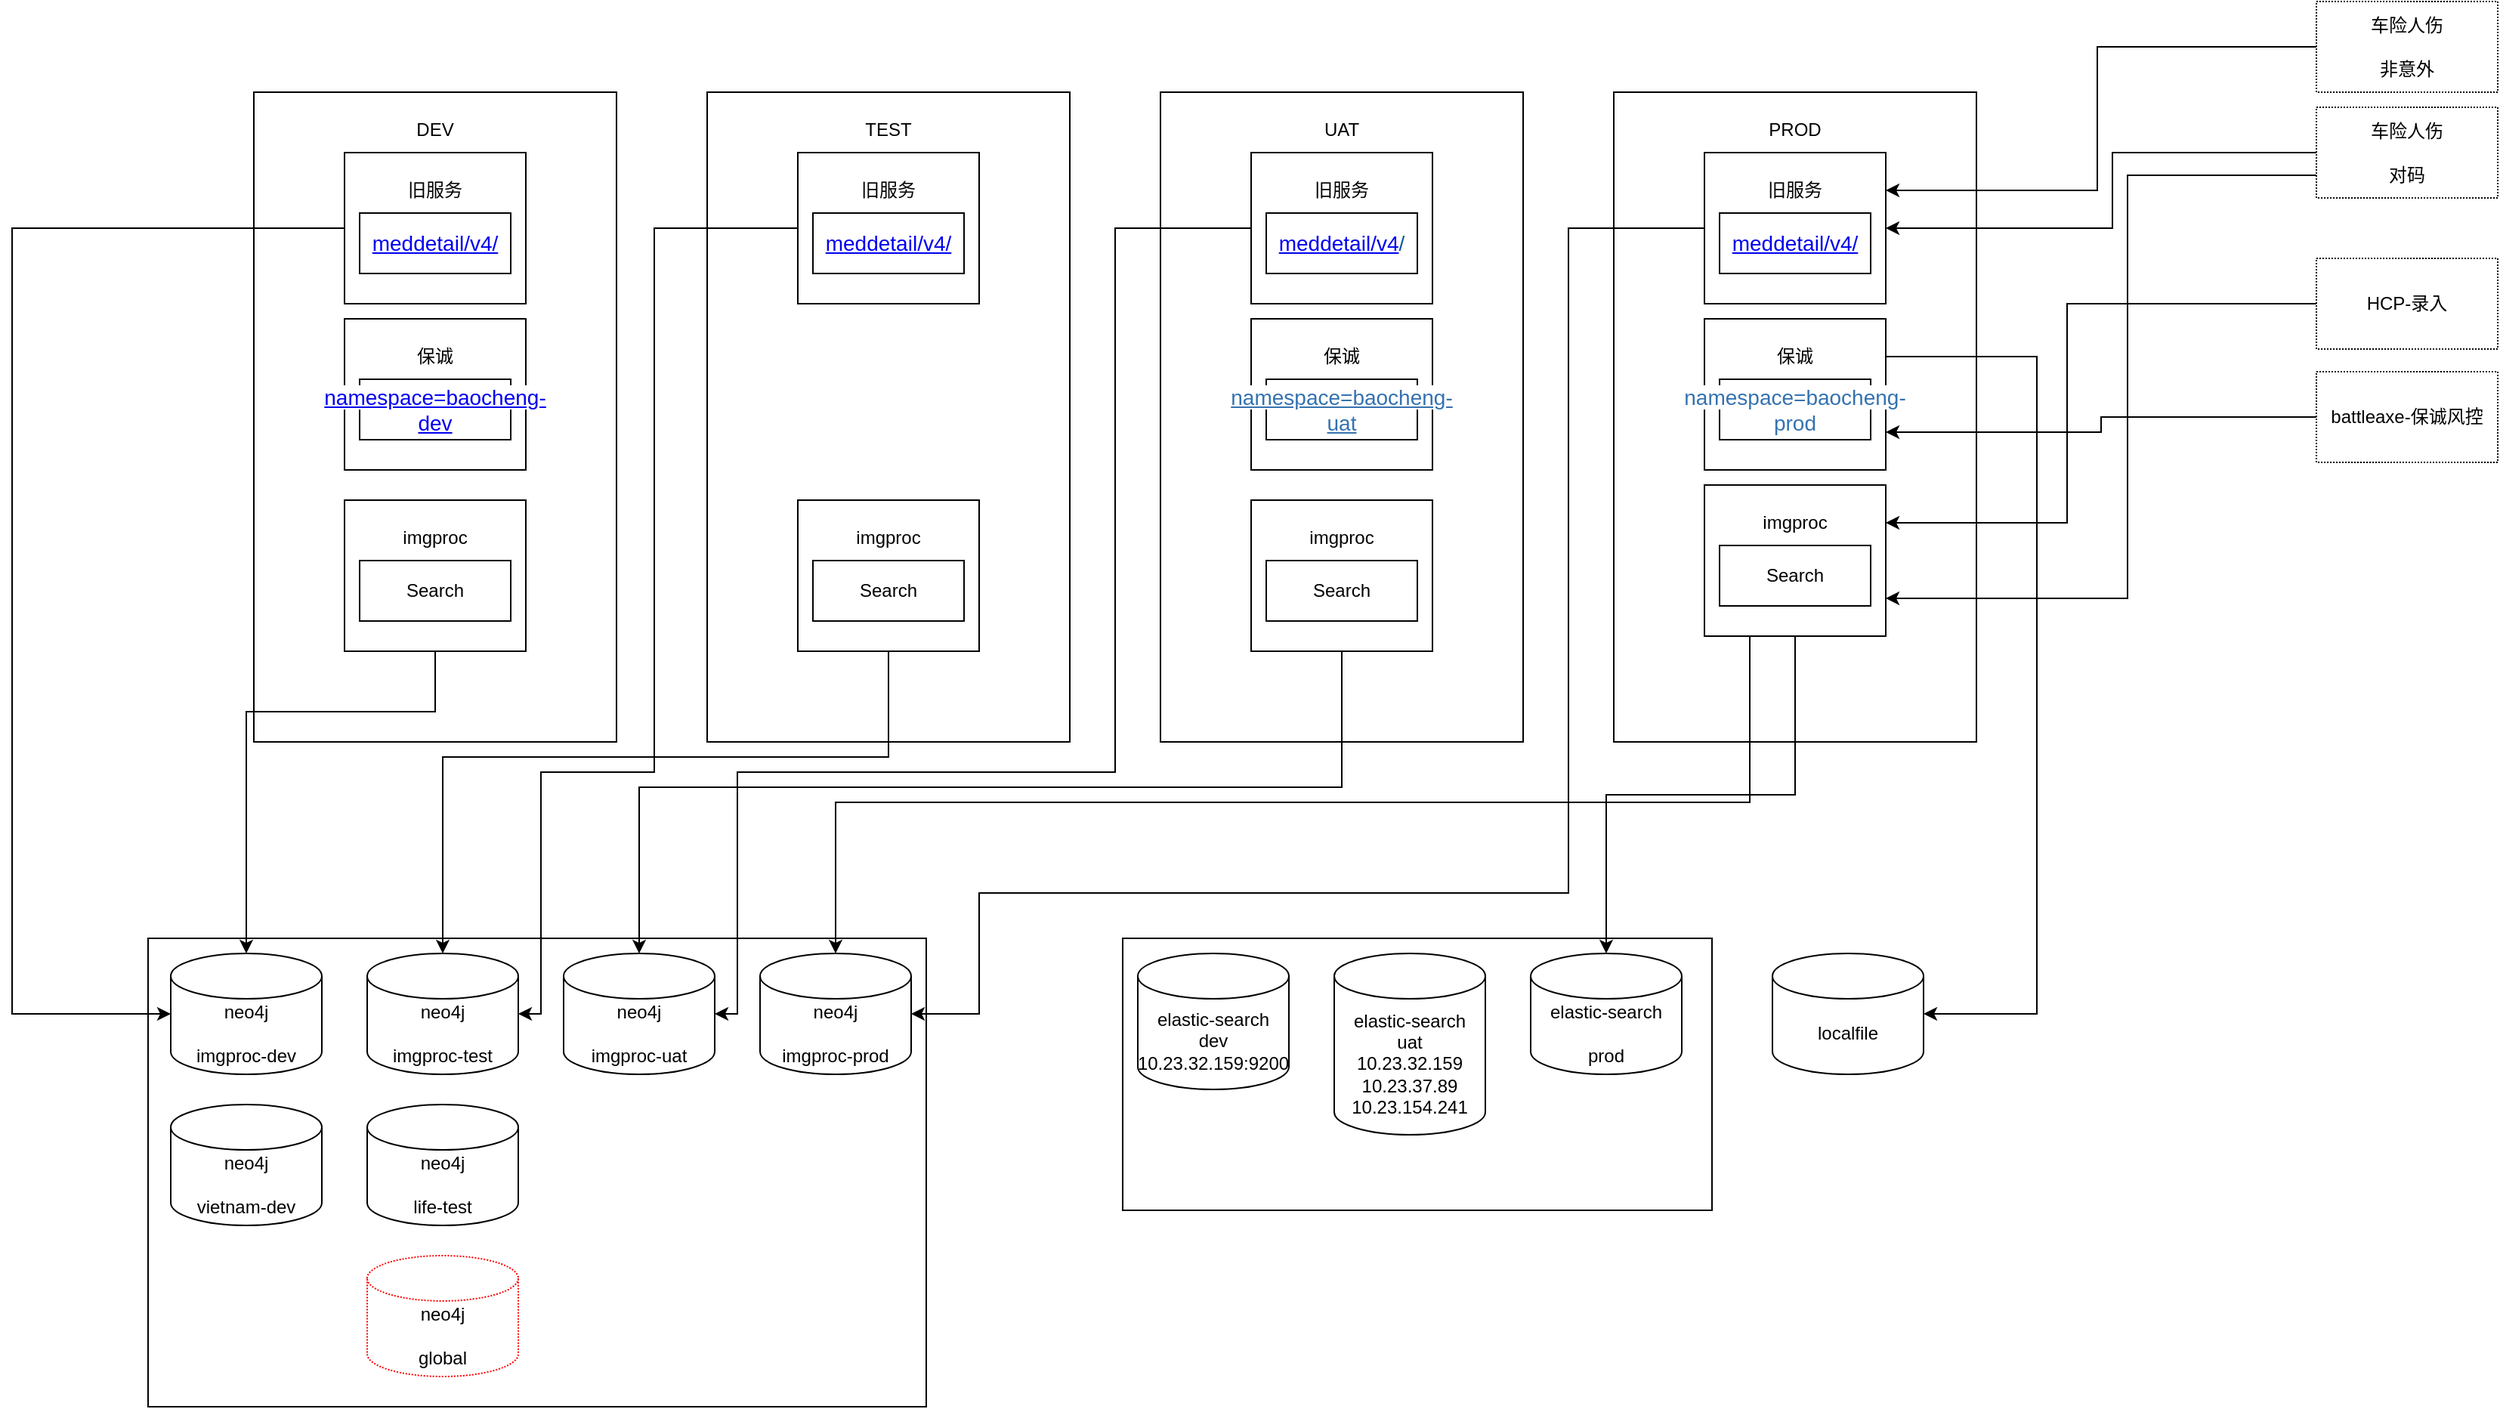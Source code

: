 <mxfile version="20.5.1" type="github">
  <diagram id="wBQlwIpfEwQ50Xts0F6V" name="第 1 页">
    <mxGraphModel dx="2454" dy="1161" grid="1" gridSize="10" guides="1" tooltips="1" connect="1" arrows="1" fold="1" page="1" pageScale="1" pageWidth="850" pageHeight="1100" math="0" shadow="0">
      <root>
        <mxCell id="0" />
        <mxCell id="1" parent="0" />
        <mxCell id="qIHvddNcrJCs_uBIurdM-52" value="" style="rounded=0;whiteSpace=wrap;html=1;fillColor=none;" vertex="1" parent="1">
          <mxGeometry x="-280" y="730" width="515" height="310" as="geometry" />
        </mxCell>
        <mxCell id="qIHvddNcrJCs_uBIurdM-51" value="" style="rounded=0;whiteSpace=wrap;html=1;fillColor=none;" vertex="1" parent="1">
          <mxGeometry x="365" y="730" width="390" height="180" as="geometry" />
        </mxCell>
        <mxCell id="qIHvddNcrJCs_uBIurdM-1" value="neo4j&lt;br&gt;&lt;br&gt;imgproc-dev" style="shape=cylinder3;whiteSpace=wrap;html=1;boundedLbl=1;backgroundOutline=1;size=15;" vertex="1" parent="1">
          <mxGeometry x="-265" y="740" width="100" height="80" as="geometry" />
        </mxCell>
        <mxCell id="qIHvddNcrJCs_uBIurdM-3" value="elastic-search&lt;br&gt;dev&lt;br&gt;10.23.32.159:9200" style="shape=cylinder3;whiteSpace=wrap;html=1;boundedLbl=1;backgroundOutline=1;size=15;" vertex="1" parent="1">
          <mxGeometry x="375" y="740" width="100" height="90" as="geometry" />
        </mxCell>
        <mxCell id="qIHvddNcrJCs_uBIurdM-4" value="elastic-search&lt;br&gt;&lt;br&gt;prod" style="shape=cylinder3;whiteSpace=wrap;html=1;boundedLbl=1;backgroundOutline=1;size=15;" vertex="1" parent="1">
          <mxGeometry x="635" y="740" width="100" height="80" as="geometry" />
        </mxCell>
        <mxCell id="qIHvddNcrJCs_uBIurdM-5" value="" style="rounded=0;whiteSpace=wrap;html=1;" vertex="1" parent="1">
          <mxGeometry x="-210" y="170" width="240" height="430" as="geometry" />
        </mxCell>
        <mxCell id="qIHvddNcrJCs_uBIurdM-6" value="" style="rounded=0;whiteSpace=wrap;html=1;" vertex="1" parent="1">
          <mxGeometry x="90" y="170" width="240" height="430" as="geometry" />
        </mxCell>
        <mxCell id="qIHvddNcrJCs_uBIurdM-7" value="DEV" style="text;html=1;strokeColor=none;fillColor=none;align=center;verticalAlign=middle;whiteSpace=wrap;rounded=0;" vertex="1" parent="1">
          <mxGeometry x="-120" y="180" width="60" height="30" as="geometry" />
        </mxCell>
        <mxCell id="qIHvddNcrJCs_uBIurdM-8" value="TEST" style="text;html=1;strokeColor=none;fillColor=none;align=center;verticalAlign=middle;whiteSpace=wrap;rounded=0;" vertex="1" parent="1">
          <mxGeometry x="180" y="180" width="60" height="30" as="geometry" />
        </mxCell>
        <mxCell id="qIHvddNcrJCs_uBIurdM-9" value="" style="rounded=0;whiteSpace=wrap;html=1;" vertex="1" parent="1">
          <mxGeometry x="390" y="170" width="240" height="430" as="geometry" />
        </mxCell>
        <mxCell id="qIHvddNcrJCs_uBIurdM-10" value="UAT" style="text;html=1;strokeColor=none;fillColor=none;align=center;verticalAlign=middle;whiteSpace=wrap;rounded=0;" vertex="1" parent="1">
          <mxGeometry x="480" y="180" width="60" height="30" as="geometry" />
        </mxCell>
        <mxCell id="qIHvddNcrJCs_uBIurdM-11" value="" style="rounded=0;whiteSpace=wrap;html=1;" vertex="1" parent="1">
          <mxGeometry x="690" y="170" width="240" height="430" as="geometry" />
        </mxCell>
        <mxCell id="qIHvddNcrJCs_uBIurdM-12" value="PROD" style="text;html=1;strokeColor=none;fillColor=none;align=center;verticalAlign=middle;whiteSpace=wrap;rounded=0;" vertex="1" parent="1">
          <mxGeometry x="780" y="180" width="60" height="30" as="geometry" />
        </mxCell>
        <mxCell id="qIHvddNcrJCs_uBIurdM-13" value="" style="rounded=0;whiteSpace=wrap;html=1;" vertex="1" parent="1">
          <mxGeometry x="750" y="430" width="120" height="100" as="geometry" />
        </mxCell>
        <mxCell id="qIHvddNcrJCs_uBIurdM-14" value="imgproc" style="text;html=1;strokeColor=none;fillColor=none;align=center;verticalAlign=middle;whiteSpace=wrap;rounded=0;" vertex="1" parent="1">
          <mxGeometry x="780" y="440" width="60" height="30" as="geometry" />
        </mxCell>
        <mxCell id="qIHvddNcrJCs_uBIurdM-15" value="Search" style="rounded=0;whiteSpace=wrap;html=1;" vertex="1" parent="1">
          <mxGeometry x="760" y="470" width="100" height="40" as="geometry" />
        </mxCell>
        <mxCell id="qIHvddNcrJCs_uBIurdM-19" value="neo4j&lt;br&gt;&lt;br&gt;imgproc-uat" style="shape=cylinder3;whiteSpace=wrap;html=1;boundedLbl=1;backgroundOutline=1;size=15;" vertex="1" parent="1">
          <mxGeometry x="-5" y="740" width="100" height="80" as="geometry" />
        </mxCell>
        <mxCell id="qIHvddNcrJCs_uBIurdM-20" value="neo4j&lt;br&gt;&lt;br&gt;imgproc-prod" style="shape=cylinder3;whiteSpace=wrap;html=1;boundedLbl=1;backgroundOutline=1;size=15;" vertex="1" parent="1">
          <mxGeometry x="125" y="740" width="100" height="80" as="geometry" />
        </mxCell>
        <mxCell id="qIHvddNcrJCs_uBIurdM-21" value="neo4j&lt;br&gt;&lt;br&gt;global" style="shape=cylinder3;whiteSpace=wrap;html=1;boundedLbl=1;backgroundOutline=1;size=15;dashed=1;dashPattern=1 1;strokeColor=#FF0000;" vertex="1" parent="1">
          <mxGeometry x="-135" y="940" width="100" height="80" as="geometry" />
        </mxCell>
        <mxCell id="qIHvddNcrJCs_uBIurdM-22" value="elastic-search&lt;br&gt;uat&lt;br&gt;10.23.32.159&lt;br&gt;10.23.37.89&lt;br&gt;10.23.154.241" style="shape=cylinder3;whiteSpace=wrap;html=1;boundedLbl=1;backgroundOutline=1;size=15;" vertex="1" parent="1">
          <mxGeometry x="505" y="740" width="100" height="120" as="geometry" />
        </mxCell>
        <mxCell id="qIHvddNcrJCs_uBIurdM-24" value="" style="rounded=0;whiteSpace=wrap;html=1;" vertex="1" parent="1">
          <mxGeometry x="-150" y="210" width="120" height="100" as="geometry" />
        </mxCell>
        <mxCell id="qIHvddNcrJCs_uBIurdM-25" value="旧服务" style="text;html=1;strokeColor=none;fillColor=none;align=center;verticalAlign=middle;whiteSpace=wrap;rounded=0;" vertex="1" parent="1">
          <mxGeometry x="-120" y="220" width="60" height="30" as="geometry" />
        </mxCell>
        <mxCell id="qIHvddNcrJCs_uBIurdM-26" value="&lt;span style=&quot;text-align: left; color: rgb(10, 82, 159); text-decoration-line: none; font-family: Arial, sans-serif; font-size: 14px; background-color: rgb(255, 255, 255);&quot; class=&quot;s2&quot;&gt;&lt;a href=&quot;https://el-dev.leapstack.cn/meddetail/v4/docs&quot;&gt;meddetail/v4/&lt;/a&gt;&lt;/span&gt;" style="rounded=0;whiteSpace=wrap;html=1;" vertex="1" parent="1">
          <mxGeometry x="-140" y="250" width="100" height="40" as="geometry" />
        </mxCell>
        <mxCell id="qIHvddNcrJCs_uBIurdM-27" value="" style="rounded=0;whiteSpace=wrap;html=1;" vertex="1" parent="1">
          <mxGeometry x="150" y="210" width="120" height="100" as="geometry" />
        </mxCell>
        <mxCell id="qIHvddNcrJCs_uBIurdM-28" value="旧服务" style="text;html=1;strokeColor=none;fillColor=none;align=center;verticalAlign=middle;whiteSpace=wrap;rounded=0;" vertex="1" parent="1">
          <mxGeometry x="180" y="220" width="60" height="30" as="geometry" />
        </mxCell>
        <mxCell id="qIHvddNcrJCs_uBIurdM-29" value="&lt;span class=&quot;s2&quot; style=&quot;text-align: left; color: rgb(10, 82, 159); text-decoration-line: none; font-family: Arial, sans-serif; font-size: 14px; background-color: rgb(255, 255, 255);&quot;&gt;&lt;a href=&quot;https://el-dev.leapstack.cn/meddetail/v4/docs&quot;&gt;meddetail/v4/&lt;/a&gt;&lt;/span&gt;" style="rounded=0;whiteSpace=wrap;html=1;" vertex="1" parent="1">
          <mxGeometry x="160" y="250" width="100" height="40" as="geometry" />
        </mxCell>
        <mxCell id="qIHvddNcrJCs_uBIurdM-30" value="" style="rounded=0;whiteSpace=wrap;html=1;" vertex="1" parent="1">
          <mxGeometry x="450" y="210" width="120" height="100" as="geometry" />
        </mxCell>
        <mxCell id="qIHvddNcrJCs_uBIurdM-31" value="旧服务" style="text;html=1;strokeColor=none;fillColor=none;align=center;verticalAlign=middle;whiteSpace=wrap;rounded=0;" vertex="1" parent="1">
          <mxGeometry x="480" y="220" width="60" height="30" as="geometry" />
        </mxCell>
        <mxCell id="qIHvddNcrJCs_uBIurdM-32" value="&lt;span class=&quot;s2&quot; style=&quot;text-align: left; color: rgb(10, 82, 159); text-decoration-line: none; font-family: Arial, sans-serif; font-size: 14px; background-color: rgb(255, 255, 255);&quot;&gt;&lt;a href=&quot;https://el-dev.leapstack.cn/meddetail/v4/docs&quot;&gt;meddetail/v4&lt;/a&gt;/&lt;/span&gt;" style="rounded=0;whiteSpace=wrap;html=1;" vertex="1" parent="1">
          <mxGeometry x="460" y="250" width="100" height="40" as="geometry" />
        </mxCell>
        <mxCell id="qIHvddNcrJCs_uBIurdM-33" value="" style="rounded=0;whiteSpace=wrap;html=1;" vertex="1" parent="1">
          <mxGeometry x="750" y="210" width="120" height="100" as="geometry" />
        </mxCell>
        <mxCell id="qIHvddNcrJCs_uBIurdM-34" value="旧服务" style="text;html=1;strokeColor=none;fillColor=none;align=center;verticalAlign=middle;whiteSpace=wrap;rounded=0;" vertex="1" parent="1">
          <mxGeometry x="780" y="220" width="60" height="30" as="geometry" />
        </mxCell>
        <mxCell id="qIHvddNcrJCs_uBIurdM-35" value="&lt;span class=&quot;s2&quot; style=&quot;text-align: left; color: rgb(10, 82, 159); text-decoration-line: none; font-family: Arial, sans-serif; font-size: 14px; background-color: rgb(255, 255, 255);&quot;&gt;&lt;a href=&quot;data:page/id,wBQlwIpfEwQ50Xts0F6V&quot;&gt;meddetail/v4/&lt;/a&gt;&lt;/span&gt;" style="rounded=0;whiteSpace=wrap;html=1;" vertex="1" parent="1">
          <mxGeometry x="760" y="250" width="100" height="40" as="geometry" />
        </mxCell>
        <mxCell id="qIHvddNcrJCs_uBIurdM-36" value="" style="rounded=0;whiteSpace=wrap;html=1;" vertex="1" parent="1">
          <mxGeometry x="750" y="320" width="120" height="100" as="geometry" />
        </mxCell>
        <mxCell id="qIHvddNcrJCs_uBIurdM-37" value="保诚" style="text;html=1;strokeColor=none;fillColor=none;align=center;verticalAlign=middle;whiteSpace=wrap;rounded=0;" vertex="1" parent="1">
          <mxGeometry x="780" y="330" width="60" height="30" as="geometry" />
        </mxCell>
        <mxCell id="qIHvddNcrJCs_uBIurdM-38" value="&lt;a style=&quot;color: rgb(53, 114, 176); text-decoration-line: none; font-family: Arial, sans-serif; font-size: 14px; text-align: start; background-color: rgb(255, 255, 255);&quot; rel=&quot;nofollow&quot; class=&quot;external-link&quot; href=&quot;http://uc-dashboard.internal.leapstack.cn/#/pod?namespace=baocheng-prod&quot;&gt;namespace=baocheng-prod&lt;/a&gt;" style="rounded=0;whiteSpace=wrap;html=1;" vertex="1" parent="1">
          <mxGeometry x="760" y="360" width="100" height="40" as="geometry" />
        </mxCell>
        <mxCell id="qIHvddNcrJCs_uBIurdM-39" value="" style="rounded=0;whiteSpace=wrap;html=1;" vertex="1" parent="1">
          <mxGeometry x="450" y="320" width="120" height="100" as="geometry" />
        </mxCell>
        <mxCell id="qIHvddNcrJCs_uBIurdM-40" value="保诚" style="text;html=1;strokeColor=none;fillColor=none;align=center;verticalAlign=middle;whiteSpace=wrap;rounded=0;" vertex="1" parent="1">
          <mxGeometry x="480" y="330" width="60" height="30" as="geometry" />
        </mxCell>
        <mxCell id="qIHvddNcrJCs_uBIurdM-41" value="&lt;a style=&quot;color: rgb(53, 114, 176); font-family: Arial, sans-serif; font-size: 14px; text-align: start; background-color: rgb(255, 255, 255);&quot; rel=&quot;nofollow&quot; class=&quot;external-link&quot; href=&quot;http://ci-dashboard.internal.leapstack.cn/#/pod?namespace=baocheng-dev&quot;&gt;namespace=baocheng-uat&lt;/a&gt;" style="rounded=0;whiteSpace=wrap;html=1;" vertex="1" parent="1">
          <mxGeometry x="460" y="360" width="100" height="40" as="geometry" />
        </mxCell>
        <mxCell id="qIHvddNcrJCs_uBIurdM-42" value="" style="rounded=0;whiteSpace=wrap;html=1;" vertex="1" parent="1">
          <mxGeometry x="-150" y="320" width="120" height="100" as="geometry" />
        </mxCell>
        <mxCell id="qIHvddNcrJCs_uBIurdM-43" value="保诚" style="text;html=1;strokeColor=none;fillColor=none;align=center;verticalAlign=middle;whiteSpace=wrap;rounded=0;" vertex="1" parent="1">
          <mxGeometry x="-120" y="330" width="60" height="30" as="geometry" />
        </mxCell>
        <mxCell id="qIHvddNcrJCs_uBIurdM-44" value="&lt;font face=&quot;Arial, sans-serif&quot; color=&quot;#3572b0&quot;&gt;&lt;span style=&quot;font-size: 14px; text-align: start; background-color: rgb(255, 255, 255);&quot;&gt;&lt;a href=&quot;http://ci-dashboard.internal.leapstack.cn/#/pod?namespace=baocheng-dev&quot;&gt;namespace=baocheng-dev&lt;/a&gt;&lt;/span&gt;&lt;/font&gt;" style="rounded=0;whiteSpace=wrap;html=1;" vertex="1" parent="1">
          <mxGeometry x="-140" y="360" width="100" height="40" as="geometry" />
        </mxCell>
        <mxCell id="qIHvddNcrJCs_uBIurdM-45" value="localfile" style="shape=cylinder3;whiteSpace=wrap;html=1;boundedLbl=1;backgroundOutline=1;size=15;" vertex="1" parent="1">
          <mxGeometry x="795" y="740" width="100" height="80" as="geometry" />
        </mxCell>
        <mxCell id="qIHvddNcrJCs_uBIurdM-46" value="" style="edgeStyle=elbowEdgeStyle;elbow=horizontal;endArrow=classic;html=1;rounded=0;entryX=1;entryY=0.5;entryDx=0;entryDy=0;entryPerimeter=0;exitX=1;exitY=0.25;exitDx=0;exitDy=0;" edge="1" parent="1" source="qIHvddNcrJCs_uBIurdM-36" target="qIHvddNcrJCs_uBIurdM-45">
          <mxGeometry width="50" height="50" relative="1" as="geometry">
            <mxPoint x="490" y="610" as="sourcePoint" />
            <mxPoint x="540" y="560" as="targetPoint" />
            <Array as="points">
              <mxPoint x="970" y="520" />
            </Array>
          </mxGeometry>
        </mxCell>
        <mxCell id="qIHvddNcrJCs_uBIurdM-47" value="" style="edgeStyle=elbowEdgeStyle;elbow=vertical;endArrow=classic;html=1;rounded=0;exitX=0.5;exitY=1;exitDx=0;exitDy=0;entryX=0.5;entryY=0;entryDx=0;entryDy=0;entryPerimeter=0;" edge="1" parent="1" source="qIHvddNcrJCs_uBIurdM-13" target="qIHvddNcrJCs_uBIurdM-4">
          <mxGeometry width="50" height="50" relative="1" as="geometry">
            <mxPoint x="490" y="610" as="sourcePoint" />
            <mxPoint x="540" y="560" as="targetPoint" />
          </mxGeometry>
        </mxCell>
        <mxCell id="qIHvddNcrJCs_uBIurdM-48" value="neo4j&lt;br&gt;&lt;br&gt;imgproc-test" style="shape=cylinder3;whiteSpace=wrap;html=1;boundedLbl=1;backgroundOutline=1;size=15;" vertex="1" parent="1">
          <mxGeometry x="-135" y="740" width="100" height="80" as="geometry" />
        </mxCell>
        <mxCell id="qIHvddNcrJCs_uBIurdM-49" value="neo4j&lt;br&gt;&lt;br&gt;life-test" style="shape=cylinder3;whiteSpace=wrap;html=1;boundedLbl=1;backgroundOutline=1;size=15;" vertex="1" parent="1">
          <mxGeometry x="-135" y="840" width="100" height="80" as="geometry" />
        </mxCell>
        <mxCell id="qIHvddNcrJCs_uBIurdM-50" value="neo4j&lt;br&gt;&lt;br&gt;vietnam-dev" style="shape=cylinder3;whiteSpace=wrap;html=1;boundedLbl=1;backgroundOutline=1;size=15;" vertex="1" parent="1">
          <mxGeometry x="-265" y="840" width="100" height="80" as="geometry" />
        </mxCell>
        <mxCell id="qIHvddNcrJCs_uBIurdM-53" value="" style="rounded=0;whiteSpace=wrap;html=1;" vertex="1" parent="1">
          <mxGeometry x="450" y="440" width="120" height="100" as="geometry" />
        </mxCell>
        <mxCell id="qIHvddNcrJCs_uBIurdM-54" value="imgproc" style="text;html=1;strokeColor=none;fillColor=none;align=center;verticalAlign=middle;whiteSpace=wrap;rounded=0;" vertex="1" parent="1">
          <mxGeometry x="480" y="450" width="60" height="30" as="geometry" />
        </mxCell>
        <mxCell id="qIHvddNcrJCs_uBIurdM-55" value="Search" style="rounded=0;whiteSpace=wrap;html=1;" vertex="1" parent="1">
          <mxGeometry x="460" y="480" width="100" height="40" as="geometry" />
        </mxCell>
        <mxCell id="qIHvddNcrJCs_uBIurdM-56" value="" style="rounded=0;whiteSpace=wrap;html=1;" vertex="1" parent="1">
          <mxGeometry x="150" y="440" width="120" height="100" as="geometry" />
        </mxCell>
        <mxCell id="qIHvddNcrJCs_uBIurdM-57" value="imgproc" style="text;html=1;strokeColor=none;fillColor=none;align=center;verticalAlign=middle;whiteSpace=wrap;rounded=0;" vertex="1" parent="1">
          <mxGeometry x="180" y="450" width="60" height="30" as="geometry" />
        </mxCell>
        <mxCell id="qIHvddNcrJCs_uBIurdM-58" value="Search" style="rounded=0;whiteSpace=wrap;html=1;" vertex="1" parent="1">
          <mxGeometry x="160" y="480" width="100" height="40" as="geometry" />
        </mxCell>
        <mxCell id="qIHvddNcrJCs_uBIurdM-59" value="" style="rounded=0;whiteSpace=wrap;html=1;" vertex="1" parent="1">
          <mxGeometry x="-150" y="440" width="120" height="100" as="geometry" />
        </mxCell>
        <mxCell id="qIHvddNcrJCs_uBIurdM-60" value="imgproc" style="text;html=1;strokeColor=none;fillColor=none;align=center;verticalAlign=middle;whiteSpace=wrap;rounded=0;" vertex="1" parent="1">
          <mxGeometry x="-120" y="450" width="60" height="30" as="geometry" />
        </mxCell>
        <mxCell id="qIHvddNcrJCs_uBIurdM-61" value="Search" style="rounded=0;whiteSpace=wrap;html=1;" vertex="1" parent="1">
          <mxGeometry x="-140" y="480" width="100" height="40" as="geometry" />
        </mxCell>
        <mxCell id="qIHvddNcrJCs_uBIurdM-62" value="HCP-录入" style="rounded=0;whiteSpace=wrap;html=1;dashed=1;dashPattern=1 1;strokeColor=#000000;fillColor=default;" vertex="1" parent="1">
          <mxGeometry x="1155" y="280" width="120" height="60" as="geometry" />
        </mxCell>
        <mxCell id="qIHvddNcrJCs_uBIurdM-63" value="" style="edgeStyle=elbowEdgeStyle;elbow=horizontal;endArrow=classic;html=1;rounded=0;exitX=0;exitY=0.5;exitDx=0;exitDy=0;entryX=1;entryY=0.25;entryDx=0;entryDy=0;" edge="1" parent="1" source="qIHvddNcrJCs_uBIurdM-62" target="qIHvddNcrJCs_uBIurdM-13">
          <mxGeometry width="50" height="50" relative="1" as="geometry">
            <mxPoint x="490" y="610" as="sourcePoint" />
            <mxPoint x="540" y="560" as="targetPoint" />
            <Array as="points">
              <mxPoint x="990" y="380" />
            </Array>
          </mxGeometry>
        </mxCell>
        <mxCell id="qIHvddNcrJCs_uBIurdM-64" value="battleaxe-保诚风控" style="rounded=0;whiteSpace=wrap;html=1;dashed=1;dashPattern=1 1;strokeColor=#000000;fillColor=default;" vertex="1" parent="1">
          <mxGeometry x="1155" y="355" width="120" height="60" as="geometry" />
        </mxCell>
        <mxCell id="qIHvddNcrJCs_uBIurdM-65" value="" style="edgeStyle=elbowEdgeStyle;elbow=horizontal;endArrow=classic;html=1;rounded=0;exitX=0;exitY=0.5;exitDx=0;exitDy=0;entryX=1;entryY=0.75;entryDx=0;entryDy=0;" edge="1" parent="1" source="qIHvddNcrJCs_uBIurdM-64" target="qIHvddNcrJCs_uBIurdM-36">
          <mxGeometry width="50" height="50" relative="1" as="geometry">
            <mxPoint x="1165" y="320" as="sourcePoint" />
            <mxPoint x="880" y="490" as="targetPoint" />
          </mxGeometry>
        </mxCell>
        <mxCell id="qIHvddNcrJCs_uBIurdM-66" value="车险人伤&lt;br&gt;&lt;br&gt;非意外" style="rounded=0;whiteSpace=wrap;html=1;dashed=1;dashPattern=1 1;strokeColor=#000000;fillColor=default;" vertex="1" parent="1">
          <mxGeometry x="1155" y="110" width="120" height="60" as="geometry" />
        </mxCell>
        <mxCell id="qIHvddNcrJCs_uBIurdM-67" value="" style="edgeStyle=elbowEdgeStyle;elbow=horizontal;endArrow=classic;html=1;rounded=0;exitX=0;exitY=0.5;exitDx=0;exitDy=0;entryX=1;entryY=0.25;entryDx=0;entryDy=0;" edge="1" parent="1" source="qIHvddNcrJCs_uBIurdM-66" target="qIHvddNcrJCs_uBIurdM-33">
          <mxGeometry width="50" height="50" relative="1" as="geometry">
            <mxPoint x="1165" y="320" as="sourcePoint" />
            <mxPoint x="880" y="465" as="targetPoint" />
            <Array as="points">
              <mxPoint x="1010" y="230" />
            </Array>
          </mxGeometry>
        </mxCell>
        <mxCell id="qIHvddNcrJCs_uBIurdM-68" value="车险人伤&lt;br&gt;&lt;br&gt;对码" style="rounded=0;whiteSpace=wrap;html=1;dashed=1;dashPattern=1 1;strokeColor=#000000;fillColor=default;" vertex="1" parent="1">
          <mxGeometry x="1155" y="180" width="120" height="60" as="geometry" />
        </mxCell>
        <mxCell id="qIHvddNcrJCs_uBIurdM-69" value="" style="edgeStyle=elbowEdgeStyle;elbow=horizontal;endArrow=classic;html=1;rounded=0;exitX=0;exitY=0.5;exitDx=0;exitDy=0;entryX=1;entryY=0.5;entryDx=0;entryDy=0;" edge="1" parent="1" source="qIHvddNcrJCs_uBIurdM-68" target="qIHvddNcrJCs_uBIurdM-33">
          <mxGeometry width="50" height="50" relative="1" as="geometry">
            <mxPoint x="1165" y="150" as="sourcePoint" />
            <mxPoint x="880" y="245" as="targetPoint" />
            <Array as="points">
              <mxPoint x="1020" y="240" />
            </Array>
          </mxGeometry>
        </mxCell>
        <mxCell id="qIHvddNcrJCs_uBIurdM-70" value="" style="edgeStyle=elbowEdgeStyle;elbow=horizontal;endArrow=classic;html=1;rounded=0;exitX=0;exitY=0.75;exitDx=0;exitDy=0;entryX=1;entryY=0.75;entryDx=0;entryDy=0;" edge="1" parent="1" source="qIHvddNcrJCs_uBIurdM-68" target="qIHvddNcrJCs_uBIurdM-13">
          <mxGeometry width="50" height="50" relative="1" as="geometry">
            <mxPoint x="1175" y="160" as="sourcePoint" />
            <mxPoint x="890" y="255" as="targetPoint" />
            <Array as="points">
              <mxPoint x="1030" y="250" />
            </Array>
          </mxGeometry>
        </mxCell>
        <mxCell id="qIHvddNcrJCs_uBIurdM-71" value="" style="edgeStyle=elbowEdgeStyle;elbow=vertical;endArrow=classic;html=1;rounded=0;exitX=0.25;exitY=1;exitDx=0;exitDy=0;entryX=0.5;entryY=0;entryDx=0;entryDy=0;entryPerimeter=0;" edge="1" parent="1" source="qIHvddNcrJCs_uBIurdM-13" target="qIHvddNcrJCs_uBIurdM-20">
          <mxGeometry width="50" height="50" relative="1" as="geometry">
            <mxPoint x="820" y="540" as="sourcePoint" />
            <mxPoint x="690" y="670" as="targetPoint" />
            <Array as="points">
              <mxPoint x="470" y="640" />
            </Array>
          </mxGeometry>
        </mxCell>
        <mxCell id="qIHvddNcrJCs_uBIurdM-72" value="" style="edgeStyle=elbowEdgeStyle;elbow=vertical;endArrow=classic;html=1;rounded=0;exitX=0.5;exitY=1;exitDx=0;exitDy=0;entryX=0.5;entryY=0;entryDx=0;entryDy=0;entryPerimeter=0;" edge="1" parent="1" source="qIHvddNcrJCs_uBIurdM-53" target="qIHvddNcrJCs_uBIurdM-19">
          <mxGeometry width="50" height="50" relative="1" as="geometry">
            <mxPoint x="790" y="540" as="sourcePoint" />
            <mxPoint x="180" y="670" as="targetPoint" />
            <Array as="points">
              <mxPoint x="480" y="630" />
            </Array>
          </mxGeometry>
        </mxCell>
        <mxCell id="qIHvddNcrJCs_uBIurdM-73" value="" style="edgeStyle=elbowEdgeStyle;elbow=vertical;endArrow=classic;html=1;rounded=0;exitX=0.5;exitY=1;exitDx=0;exitDy=0;entryX=0.5;entryY=0;entryDx=0;entryDy=0;entryPerimeter=0;" edge="1" parent="1" source="qIHvddNcrJCs_uBIurdM-56" target="qIHvddNcrJCs_uBIurdM-48">
          <mxGeometry width="50" height="50" relative="1" as="geometry">
            <mxPoint x="520" y="550" as="sourcePoint" />
            <mxPoint x="50" y="670" as="targetPoint" />
            <Array as="points">
              <mxPoint x="70" y="610" />
            </Array>
          </mxGeometry>
        </mxCell>
        <mxCell id="qIHvddNcrJCs_uBIurdM-74" value="" style="edgeStyle=elbowEdgeStyle;elbow=vertical;endArrow=classic;html=1;rounded=0;exitX=0.5;exitY=1;exitDx=0;exitDy=0;entryX=0.5;entryY=0;entryDx=0;entryDy=0;entryPerimeter=0;" edge="1" parent="1" source="qIHvddNcrJCs_uBIurdM-59" target="qIHvddNcrJCs_uBIurdM-1">
          <mxGeometry width="50" height="50" relative="1" as="geometry">
            <mxPoint x="220" y="550" as="sourcePoint" />
            <mxPoint x="-80" y="670" as="targetPoint" />
            <Array as="points">
              <mxPoint x="-190" y="580" />
            </Array>
          </mxGeometry>
        </mxCell>
        <mxCell id="qIHvddNcrJCs_uBIurdM-77" value="" style="edgeStyle=segmentEdgeStyle;endArrow=classic;html=1;rounded=0;exitX=0;exitY=0.5;exitDx=0;exitDy=0;entryX=1;entryY=0.5;entryDx=0;entryDy=0;entryPerimeter=0;" edge="1" parent="1" source="qIHvddNcrJCs_uBIurdM-33" target="qIHvddNcrJCs_uBIurdM-20">
          <mxGeometry width="50" height="50" relative="1" as="geometry">
            <mxPoint x="490" y="600" as="sourcePoint" />
            <mxPoint x="540" y="550" as="targetPoint" />
            <Array as="points">
              <mxPoint x="660" y="260" />
              <mxPoint x="660" y="700" />
              <mxPoint x="270" y="700" />
              <mxPoint x="270" y="780" />
            </Array>
          </mxGeometry>
        </mxCell>
        <mxCell id="qIHvddNcrJCs_uBIurdM-78" value="" style="edgeStyle=segmentEdgeStyle;endArrow=classic;html=1;rounded=0;entryX=1;entryY=0.5;entryDx=0;entryDy=0;entryPerimeter=0;" edge="1" parent="1" source="qIHvddNcrJCs_uBIurdM-30" target="qIHvddNcrJCs_uBIurdM-19">
          <mxGeometry width="50" height="50" relative="1" as="geometry">
            <mxPoint x="370" y="260" as="sourcePoint" />
            <mxPoint x="-160" y="700" as="targetPoint" />
            <Array as="points">
              <mxPoint x="360" y="260" />
              <mxPoint x="360" y="620" />
              <mxPoint x="110" y="620" />
              <mxPoint x="110" y="780" />
            </Array>
          </mxGeometry>
        </mxCell>
        <mxCell id="qIHvddNcrJCs_uBIurdM-79" value="" style="edgeStyle=segmentEdgeStyle;endArrow=classic;html=1;rounded=0;entryX=1;entryY=0.5;entryDx=0;entryDy=0;entryPerimeter=0;exitX=0;exitY=0.5;exitDx=0;exitDy=0;" edge="1" parent="1" source="qIHvddNcrJCs_uBIurdM-27" target="qIHvddNcrJCs_uBIurdM-48">
          <mxGeometry width="50" height="50" relative="1" as="geometry">
            <mxPoint x="145" y="260" as="sourcePoint" />
            <mxPoint x="-210" y="780" as="targetPoint" />
            <Array as="points">
              <mxPoint x="55" y="260" />
              <mxPoint x="55" y="620" />
              <mxPoint x="-20" y="620" />
              <mxPoint x="-20" y="780" />
            </Array>
          </mxGeometry>
        </mxCell>
        <mxCell id="qIHvddNcrJCs_uBIurdM-80" value="" style="edgeStyle=segmentEdgeStyle;endArrow=classic;html=1;rounded=0;entryX=0;entryY=0.5;entryDx=0;entryDy=0;entryPerimeter=0;exitX=0;exitY=0.5;exitDx=0;exitDy=0;" edge="1" parent="1" source="qIHvddNcrJCs_uBIurdM-24" target="qIHvddNcrJCs_uBIurdM-1">
          <mxGeometry width="50" height="50" relative="1" as="geometry">
            <mxPoint x="-175" y="260" as="sourcePoint" />
            <mxPoint x="-530" y="780" as="targetPoint" />
            <Array as="points">
              <mxPoint x="-370" y="260" />
              <mxPoint x="-370" y="780" />
            </Array>
          </mxGeometry>
        </mxCell>
      </root>
    </mxGraphModel>
  </diagram>
</mxfile>
